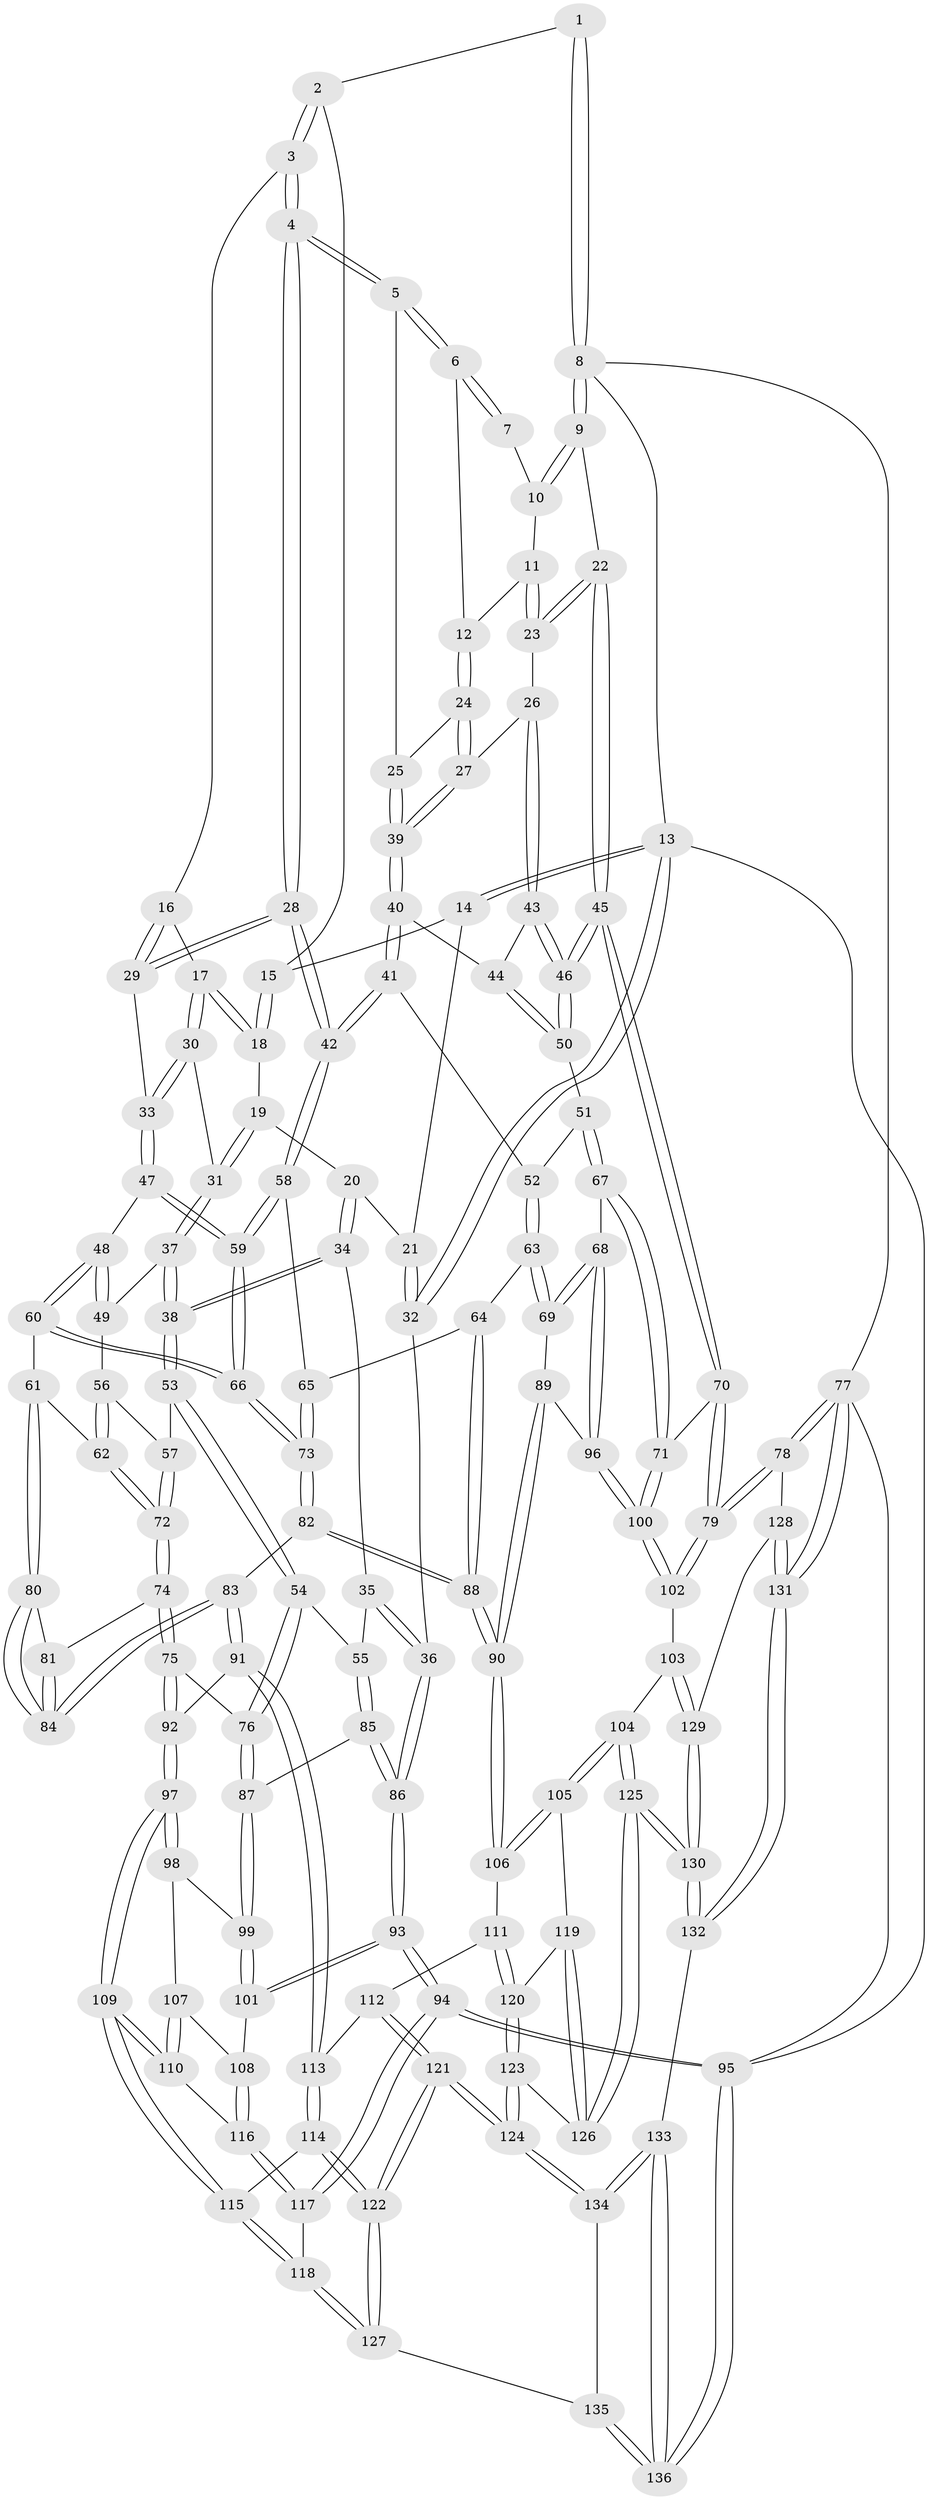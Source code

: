 // coarse degree distribution, {2: 0.07317073170731707, 4: 0.13414634146341464, 5: 0.04878048780487805, 3: 0.7073170731707317, 6: 0.036585365853658534}
// Generated by graph-tools (version 1.1) at 2025/54/03/04/25 22:54:35]
// undirected, 136 vertices, 337 edges
graph export_dot {
  node [color=gray90,style=filled];
  1 [pos="+0.8686350540098662+0"];
  2 [pos="+0.590913956361939+0"];
  3 [pos="+0.6418074020166153+0"];
  4 [pos="+0.712052998434365+0.10310888840472918"];
  5 [pos="+0.7846880874205832+0.11126667836175662"];
  6 [pos="+0.8551798704539276+0.025059663921656553"];
  7 [pos="+0.8661587892026484+0"];
  8 [pos="+1+0"];
  9 [pos="+1+0"];
  10 [pos="+0.9478534854400457+0.04764783838571579"];
  11 [pos="+0.9379629714169776+0.07941989419112296"];
  12 [pos="+0.9042771398328773+0.08293558914165484"];
  13 [pos="+0+0"];
  14 [pos="+0+0"];
  15 [pos="+0.4406314479482646+0"];
  16 [pos="+0.5861050806109585+0.09651024984957542"];
  17 [pos="+0.531915473037372+0.12504160966540742"];
  18 [pos="+0.435858187342834+0"];
  19 [pos="+0.3868878559898131+0"];
  20 [pos="+0.19728681265972428+0.10040331335104828"];
  21 [pos="+0.16410508502911536+0.07378486540107065"];
  22 [pos="+1+0"];
  23 [pos="+0.9842036822555439+0.10433537013965401"];
  24 [pos="+0.8970852341244497+0.14266716110108144"];
  25 [pos="+0.7957855682323717+0.12483765936449903"];
  26 [pos="+0.9363695821309618+0.17058921948372854"];
  27 [pos="+0.9088823655999442+0.15810015026079763"];
  28 [pos="+0.6422221605147868+0.26853822109020303"];
  29 [pos="+0.6079647969300019+0.25885656827063885"];
  30 [pos="+0.4950606012026781+0.18846491897735065"];
  31 [pos="+0.4006288250216801+0.15322135521447625"];
  32 [pos="+0+0.24903651438631508"];
  33 [pos="+0.563161001865527+0.2554547054859644"];
  34 [pos="+0.2123098492817009+0.22943853854031734"];
  35 [pos="+0.10658043145925707+0.24989515038421312"];
  36 [pos="+0+0.28695996092502407"];
  37 [pos="+0.31808454989425067+0.2431386167896165"];
  38 [pos="+0.2540851138026973+0.25421047638439037"];
  39 [pos="+0.8191217262484897+0.2381234297922695"];
  40 [pos="+0.8186930359362605+0.24112170265455396"];
  41 [pos="+0.6950770361717395+0.2965366846231161"];
  42 [pos="+0.6592403014660488+0.28829901691881477"];
  43 [pos="+0.9788260784215128+0.24822550911614535"];
  44 [pos="+0.8430139089928153+0.257434545415717"];
  45 [pos="+1+0.3909981397176015"];
  46 [pos="+1+0.35162049151978003"];
  47 [pos="+0.4670748617765832+0.3433661357482264"];
  48 [pos="+0.46654567171532907+0.34360769469783337"];
  49 [pos="+0.38138885189275673+0.3069910899679289"];
  50 [pos="+0.8570989648873203+0.31184590002702495"];
  51 [pos="+0.8414455775573514+0.3820541880252746"];
  52 [pos="+0.7405280166422994+0.3463434360381936"];
  53 [pos="+0.24121818573852402+0.3773476080813263"];
  54 [pos="+0.18787443734820788+0.433083911067677"];
  55 [pos="+0.17409617815089254+0.43273513234414074"];
  56 [pos="+0.3602134465183791+0.387067344615917"];
  57 [pos="+0.26065335595521844+0.39020404149106214"];
  58 [pos="+0.6365227176303051+0.3648391889911233"];
  59 [pos="+0.5706548217619672+0.4235403025392765"];
  60 [pos="+0.4497809616500843+0.4157455804037003"];
  61 [pos="+0.4301534478276756+0.4287098337604493"];
  62 [pos="+0.37657433866421+0.4334072901351594"];
  63 [pos="+0.7478746287170867+0.4782403317077243"];
  64 [pos="+0.7031082040748241+0.4874688715419112"];
  65 [pos="+0.6561750729500544+0.4182629772484473"];
  66 [pos="+0.5427486299137521+0.5004269185458692"];
  67 [pos="+0.9245760214871412+0.4949307953080974"];
  68 [pos="+0.8934513410502406+0.5028682217151708"];
  69 [pos="+0.8177117337115856+0.5041781482066978"];
  70 [pos="+1+0.5067379339599654"];
  71 [pos="+0.9581084566020208+0.5008812160387246"];
  72 [pos="+0.335419521413039+0.46983908245082007"];
  73 [pos="+0.5548414219494057+0.5675368249824678"];
  74 [pos="+0.33177056002001304+0.5071179996805584"];
  75 [pos="+0.2665335722777183+0.5558633699747867"];
  76 [pos="+0.22731363100200394+0.5355660502650301"];
  77 [pos="+1+1"];
  78 [pos="+1+0.789547291671565"];
  79 [pos="+1+0.6924244365821065"];
  80 [pos="+0.4284074134640966+0.4568372837605788"];
  81 [pos="+0.3618593338259164+0.5207262662463782"];
  82 [pos="+0.5555773917879129+0.5760352122368239"];
  83 [pos="+0.4617150971995115+0.5890197685972243"];
  84 [pos="+0.4361500136238922+0.5622875267723987"];
  85 [pos="+0.022566109482630832+0.4421653287650961"];
  86 [pos="+0+0.36354569550390303"];
  87 [pos="+0.12331524993411096+0.5855405364504886"];
  88 [pos="+0.5991664514779922+0.6054780987030433"];
  89 [pos="+0.7419393472909585+0.591342956795285"];
  90 [pos="+0.6068027457331667+0.6184996528811831"];
  91 [pos="+0.4092515149798977+0.6469112548593402"];
  92 [pos="+0.28239396296594027+0.6286361593351084"];
  93 [pos="+0+0.6220541896854058"];
  94 [pos="+0+1"];
  95 [pos="+0+1"];
  96 [pos="+0.7941952820281346+0.6373501498347841"];
  97 [pos="+0.2594054296569366+0.6662485550492367"];
  98 [pos="+0.13583675101826848+0.6342885889602718"];
  99 [pos="+0.12125665631062513+0.5965337233516835"];
  100 [pos="+0.7959462330520352+0.7431339998396784"];
  101 [pos="+0+0.6604117373517405"];
  102 [pos="+0.7950902304389891+0.7471649174823156"];
  103 [pos="+0.7703435386803386+0.7685466257101252"];
  104 [pos="+0.7182800589394114+0.7702726562730962"];
  105 [pos="+0.6724303443503342+0.7492226540349973"];
  106 [pos="+0.6195997330253515+0.6750765695867262"];
  107 [pos="+0.1351506843290261+0.6370243643098514"];
  108 [pos="+0.05715216238512429+0.7187186222932205"];
  109 [pos="+0.24910575873315788+0.7717677002246801"];
  110 [pos="+0.1571730194209551+0.7337383290795698"];
  111 [pos="+0.44621681028780874+0.7787798899629701"];
  112 [pos="+0.41667879259517665+0.7764808887303234"];
  113 [pos="+0.41261793248891804+0.7731024592418637"];
  114 [pos="+0.2617264431053936+0.7837791067028932"];
  115 [pos="+0.2528674562526689+0.7806632266441067"];
  116 [pos="+0.07677249548032541+0.7502578345486457"];
  117 [pos="+0.0637323685202784+0.8276097010950447"];
  118 [pos="+0.17559191174481606+0.8702530054318935"];
  119 [pos="+0.6619803198893071+0.7596457013089783"];
  120 [pos="+0.5295796001412792+0.8471874450288095"];
  121 [pos="+0.39676444058018007+1"];
  122 [pos="+0.3345151931026456+0.9323282118450216"];
  123 [pos="+0.5314295593190068+0.8956079211593424"];
  124 [pos="+0.40531297490006+1"];
  125 [pos="+0.6807651209811543+0.9940841094833531"];
  126 [pos="+0.5967138982743263+0.91104300434359"];
  127 [pos="+0.1765164054978177+0.8861859221384817"];
  128 [pos="+0.8446310401897875+0.8656486243991689"];
  129 [pos="+0.7978966806164574+0.8090430001342471"];
  130 [pos="+0.70811006657684+1"];
  131 [pos="+0.8690087586185119+1"];
  132 [pos="+0.7305034724701074+1"];
  133 [pos="+0.4028537929031388+1"];
  134 [pos="+0.39866721925848686+1"];
  135 [pos="+0.17594440579360235+0.8917831573539046"];
  136 [pos="+0+1"];
  1 -- 2;
  1 -- 8;
  1 -- 8;
  2 -- 3;
  2 -- 3;
  2 -- 15;
  3 -- 4;
  3 -- 4;
  3 -- 16;
  4 -- 5;
  4 -- 5;
  4 -- 28;
  4 -- 28;
  5 -- 6;
  5 -- 6;
  5 -- 25;
  6 -- 7;
  6 -- 7;
  6 -- 12;
  7 -- 10;
  8 -- 9;
  8 -- 9;
  8 -- 13;
  8 -- 77;
  9 -- 10;
  9 -- 10;
  9 -- 22;
  10 -- 11;
  11 -- 12;
  11 -- 23;
  11 -- 23;
  12 -- 24;
  12 -- 24;
  13 -- 14;
  13 -- 14;
  13 -- 32;
  13 -- 32;
  13 -- 95;
  14 -- 15;
  14 -- 21;
  15 -- 18;
  15 -- 18;
  16 -- 17;
  16 -- 29;
  16 -- 29;
  17 -- 18;
  17 -- 18;
  17 -- 30;
  17 -- 30;
  18 -- 19;
  19 -- 20;
  19 -- 31;
  19 -- 31;
  20 -- 21;
  20 -- 34;
  20 -- 34;
  21 -- 32;
  21 -- 32;
  22 -- 23;
  22 -- 23;
  22 -- 45;
  22 -- 45;
  23 -- 26;
  24 -- 25;
  24 -- 27;
  24 -- 27;
  25 -- 39;
  25 -- 39;
  26 -- 27;
  26 -- 43;
  26 -- 43;
  27 -- 39;
  27 -- 39;
  28 -- 29;
  28 -- 29;
  28 -- 42;
  28 -- 42;
  29 -- 33;
  30 -- 31;
  30 -- 33;
  30 -- 33;
  31 -- 37;
  31 -- 37;
  32 -- 36;
  33 -- 47;
  33 -- 47;
  34 -- 35;
  34 -- 38;
  34 -- 38;
  35 -- 36;
  35 -- 36;
  35 -- 55;
  36 -- 86;
  36 -- 86;
  37 -- 38;
  37 -- 38;
  37 -- 49;
  38 -- 53;
  38 -- 53;
  39 -- 40;
  39 -- 40;
  40 -- 41;
  40 -- 41;
  40 -- 44;
  41 -- 42;
  41 -- 42;
  41 -- 52;
  42 -- 58;
  42 -- 58;
  43 -- 44;
  43 -- 46;
  43 -- 46;
  44 -- 50;
  44 -- 50;
  45 -- 46;
  45 -- 46;
  45 -- 70;
  45 -- 70;
  46 -- 50;
  46 -- 50;
  47 -- 48;
  47 -- 59;
  47 -- 59;
  48 -- 49;
  48 -- 49;
  48 -- 60;
  48 -- 60;
  49 -- 56;
  50 -- 51;
  51 -- 52;
  51 -- 67;
  51 -- 67;
  52 -- 63;
  52 -- 63;
  53 -- 54;
  53 -- 54;
  53 -- 57;
  54 -- 55;
  54 -- 76;
  54 -- 76;
  55 -- 85;
  55 -- 85;
  56 -- 57;
  56 -- 62;
  56 -- 62;
  57 -- 72;
  57 -- 72;
  58 -- 59;
  58 -- 59;
  58 -- 65;
  59 -- 66;
  59 -- 66;
  60 -- 61;
  60 -- 66;
  60 -- 66;
  61 -- 62;
  61 -- 80;
  61 -- 80;
  62 -- 72;
  62 -- 72;
  63 -- 64;
  63 -- 69;
  63 -- 69;
  64 -- 65;
  64 -- 88;
  64 -- 88;
  65 -- 73;
  65 -- 73;
  66 -- 73;
  66 -- 73;
  67 -- 68;
  67 -- 71;
  67 -- 71;
  68 -- 69;
  68 -- 69;
  68 -- 96;
  68 -- 96;
  69 -- 89;
  70 -- 71;
  70 -- 79;
  70 -- 79;
  71 -- 100;
  71 -- 100;
  72 -- 74;
  72 -- 74;
  73 -- 82;
  73 -- 82;
  74 -- 75;
  74 -- 75;
  74 -- 81;
  75 -- 76;
  75 -- 92;
  75 -- 92;
  76 -- 87;
  76 -- 87;
  77 -- 78;
  77 -- 78;
  77 -- 131;
  77 -- 131;
  77 -- 95;
  78 -- 79;
  78 -- 79;
  78 -- 128;
  79 -- 102;
  79 -- 102;
  80 -- 81;
  80 -- 84;
  80 -- 84;
  81 -- 84;
  81 -- 84;
  82 -- 83;
  82 -- 88;
  82 -- 88;
  83 -- 84;
  83 -- 84;
  83 -- 91;
  83 -- 91;
  85 -- 86;
  85 -- 86;
  85 -- 87;
  86 -- 93;
  86 -- 93;
  87 -- 99;
  87 -- 99;
  88 -- 90;
  88 -- 90;
  89 -- 90;
  89 -- 90;
  89 -- 96;
  90 -- 106;
  90 -- 106;
  91 -- 92;
  91 -- 113;
  91 -- 113;
  92 -- 97;
  92 -- 97;
  93 -- 94;
  93 -- 94;
  93 -- 101;
  93 -- 101;
  94 -- 95;
  94 -- 95;
  94 -- 117;
  94 -- 117;
  95 -- 136;
  95 -- 136;
  96 -- 100;
  96 -- 100;
  97 -- 98;
  97 -- 98;
  97 -- 109;
  97 -- 109;
  98 -- 99;
  98 -- 107;
  99 -- 101;
  99 -- 101;
  100 -- 102;
  100 -- 102;
  101 -- 108;
  102 -- 103;
  103 -- 104;
  103 -- 129;
  103 -- 129;
  104 -- 105;
  104 -- 105;
  104 -- 125;
  104 -- 125;
  105 -- 106;
  105 -- 106;
  105 -- 119;
  106 -- 111;
  107 -- 108;
  107 -- 110;
  107 -- 110;
  108 -- 116;
  108 -- 116;
  109 -- 110;
  109 -- 110;
  109 -- 115;
  109 -- 115;
  110 -- 116;
  111 -- 112;
  111 -- 120;
  111 -- 120;
  112 -- 113;
  112 -- 121;
  112 -- 121;
  113 -- 114;
  113 -- 114;
  114 -- 115;
  114 -- 122;
  114 -- 122;
  115 -- 118;
  115 -- 118;
  116 -- 117;
  116 -- 117;
  117 -- 118;
  118 -- 127;
  118 -- 127;
  119 -- 120;
  119 -- 126;
  119 -- 126;
  120 -- 123;
  120 -- 123;
  121 -- 122;
  121 -- 122;
  121 -- 124;
  121 -- 124;
  122 -- 127;
  122 -- 127;
  123 -- 124;
  123 -- 124;
  123 -- 126;
  124 -- 134;
  124 -- 134;
  125 -- 126;
  125 -- 126;
  125 -- 130;
  125 -- 130;
  127 -- 135;
  128 -- 129;
  128 -- 131;
  128 -- 131;
  129 -- 130;
  129 -- 130;
  130 -- 132;
  130 -- 132;
  131 -- 132;
  131 -- 132;
  132 -- 133;
  133 -- 134;
  133 -- 134;
  133 -- 136;
  133 -- 136;
  134 -- 135;
  135 -- 136;
  135 -- 136;
}
